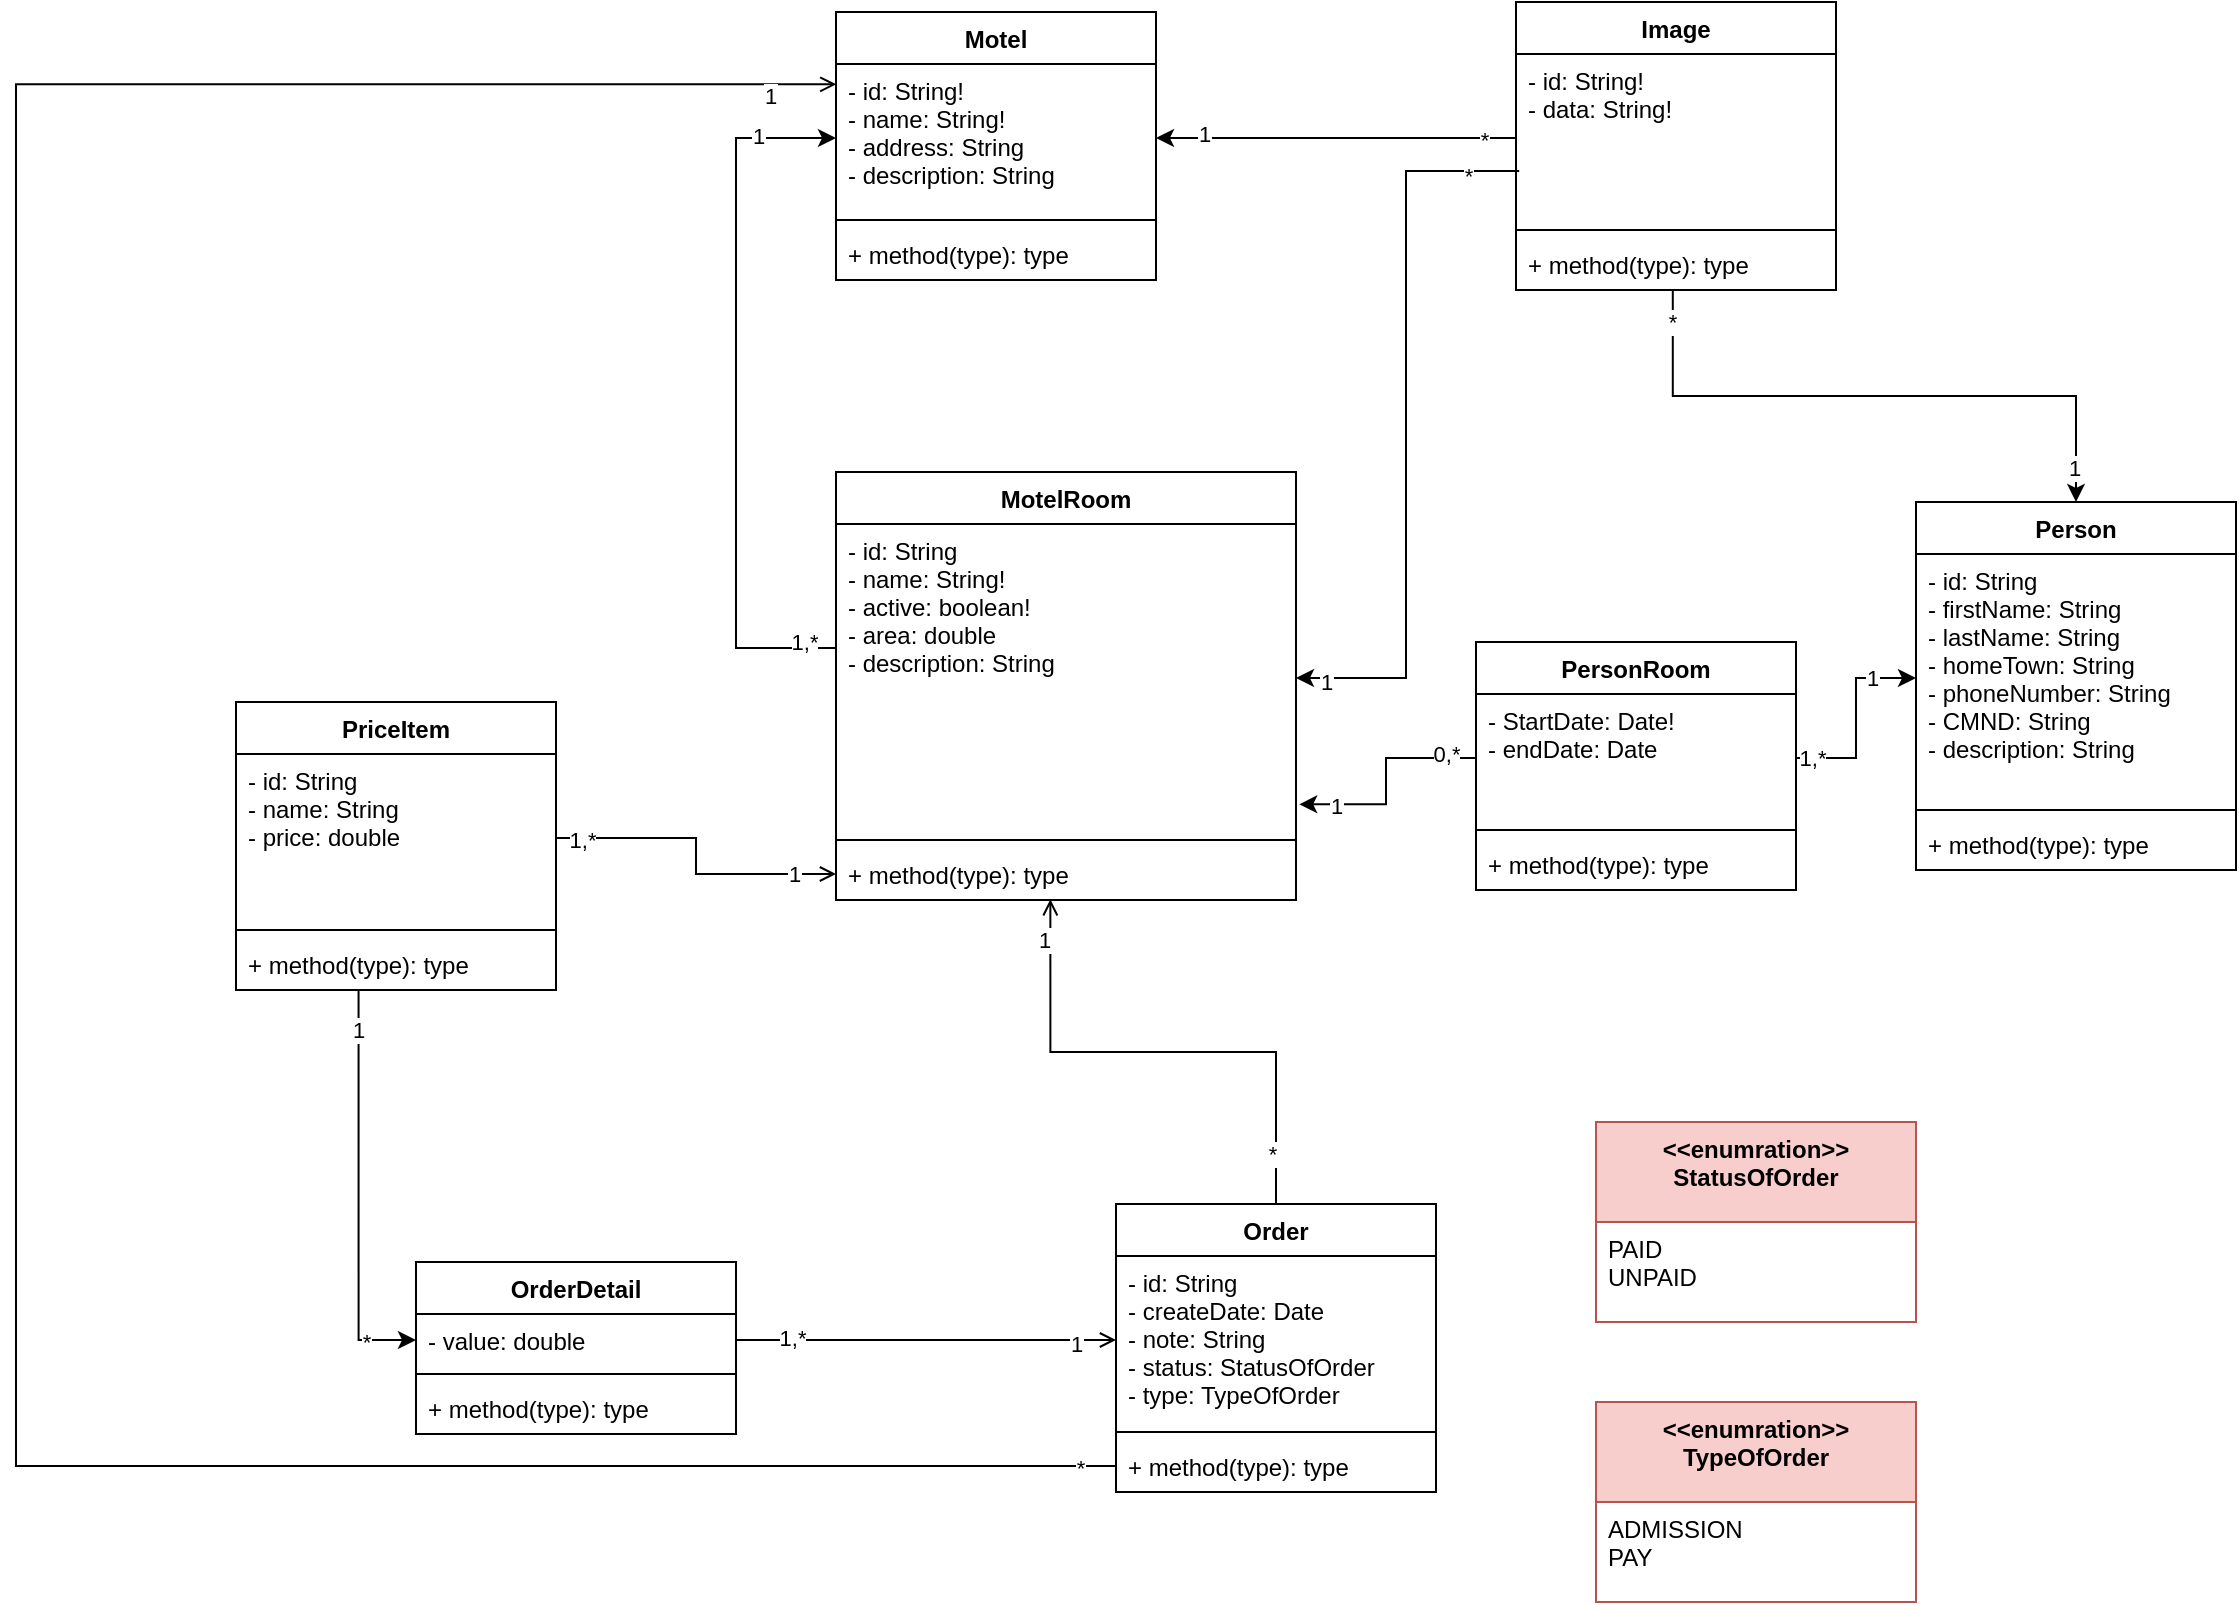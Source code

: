 <mxfile version="15.2.1" type="github">
  <diagram id="EQBp6d7HII66UAh5lN5E" name="Page-1">
    <mxGraphModel dx="1323" dy="298" grid="1" gridSize="10" guides="1" tooltips="1" connect="1" arrows="1" fold="1" page="1" pageScale="1" pageWidth="827" pageHeight="1169" math="0" shadow="0">
      <root>
        <mxCell id="0" />
        <mxCell id="1" parent="0" />
        <mxCell id="BVoDOSrA4ISElf-6tjmI-1" value="Motel" style="swimlane;fontStyle=1;align=center;verticalAlign=top;childLayout=stackLayout;horizontal=1;startSize=26;horizontalStack=0;resizeParent=1;resizeParentMax=0;resizeLast=0;collapsible=1;marginBottom=0;" vertex="1" parent="1">
          <mxGeometry x="90" y="55" width="160" height="134" as="geometry" />
        </mxCell>
        <mxCell id="BVoDOSrA4ISElf-6tjmI-2" value="- id: String!&#xa;- name: String!&#xa;- address: String&#xa;- description: String" style="text;strokeColor=none;fillColor=none;align=left;verticalAlign=top;spacingLeft=4;spacingRight=4;overflow=hidden;rotatable=0;points=[[0,0.5],[1,0.5]];portConstraint=eastwest;" vertex="1" parent="BVoDOSrA4ISElf-6tjmI-1">
          <mxGeometry y="26" width="160" height="74" as="geometry" />
        </mxCell>
        <mxCell id="BVoDOSrA4ISElf-6tjmI-3" value="" style="line;strokeWidth=1;fillColor=none;align=left;verticalAlign=middle;spacingTop=-1;spacingLeft=3;spacingRight=3;rotatable=0;labelPosition=right;points=[];portConstraint=eastwest;" vertex="1" parent="BVoDOSrA4ISElf-6tjmI-1">
          <mxGeometry y="100" width="160" height="8" as="geometry" />
        </mxCell>
        <mxCell id="BVoDOSrA4ISElf-6tjmI-4" value="+ method(type): type" style="text;strokeColor=none;fillColor=none;align=left;verticalAlign=top;spacingLeft=4;spacingRight=4;overflow=hidden;rotatable=0;points=[[0,0.5],[1,0.5]];portConstraint=eastwest;" vertex="1" parent="BVoDOSrA4ISElf-6tjmI-1">
          <mxGeometry y="108" width="160" height="26" as="geometry" />
        </mxCell>
        <mxCell id="BVoDOSrA4ISElf-6tjmI-5" value="Image" style="swimlane;fontStyle=1;align=center;verticalAlign=top;childLayout=stackLayout;horizontal=1;startSize=26;horizontalStack=0;resizeParent=1;resizeParentMax=0;resizeLast=0;collapsible=1;marginBottom=0;" vertex="1" parent="1">
          <mxGeometry x="430" y="50" width="160" height="144" as="geometry" />
        </mxCell>
        <mxCell id="BVoDOSrA4ISElf-6tjmI-6" value="- id: String!&#xa;- data: String!" style="text;strokeColor=none;fillColor=none;align=left;verticalAlign=top;spacingLeft=4;spacingRight=4;overflow=hidden;rotatable=0;points=[[0,0.5],[1,0.5]];portConstraint=eastwest;" vertex="1" parent="BVoDOSrA4ISElf-6tjmI-5">
          <mxGeometry y="26" width="160" height="84" as="geometry" />
        </mxCell>
        <mxCell id="BVoDOSrA4ISElf-6tjmI-7" value="" style="line;strokeWidth=1;fillColor=none;align=left;verticalAlign=middle;spacingTop=-1;spacingLeft=3;spacingRight=3;rotatable=0;labelPosition=right;points=[];portConstraint=eastwest;" vertex="1" parent="BVoDOSrA4ISElf-6tjmI-5">
          <mxGeometry y="110" width="160" height="8" as="geometry" />
        </mxCell>
        <mxCell id="BVoDOSrA4ISElf-6tjmI-8" value="+ method(type): type" style="text;strokeColor=none;fillColor=none;align=left;verticalAlign=top;spacingLeft=4;spacingRight=4;overflow=hidden;rotatable=0;points=[[0,0.5],[1,0.5]];portConstraint=eastwest;" vertex="1" parent="BVoDOSrA4ISElf-6tjmI-5">
          <mxGeometry y="118" width="160" height="26" as="geometry" />
        </mxCell>
        <mxCell id="BVoDOSrA4ISElf-6tjmI-9" style="edgeStyle=orthogonalEdgeStyle;rounded=0;orthogonalLoop=1;jettySize=auto;html=1;exitX=1;exitY=0.5;exitDx=0;exitDy=0;entryX=0;entryY=0.5;entryDx=0;entryDy=0;endArrow=none;endFill=0;startArrow=classic;startFill=1;" edge="1" parent="1" source="BVoDOSrA4ISElf-6tjmI-2" target="BVoDOSrA4ISElf-6tjmI-6">
          <mxGeometry relative="1" as="geometry" />
        </mxCell>
        <mxCell id="BVoDOSrA4ISElf-6tjmI-10" value="1" style="edgeLabel;html=1;align=center;verticalAlign=middle;resizable=0;points=[];" vertex="1" connectable="0" parent="BVoDOSrA4ISElf-6tjmI-9">
          <mxGeometry x="-0.732" y="2" relative="1" as="geometry">
            <mxPoint as="offset" />
          </mxGeometry>
        </mxCell>
        <mxCell id="BVoDOSrA4ISElf-6tjmI-11" value="*" style="edgeLabel;html=1;align=center;verticalAlign=middle;resizable=0;points=[];" vertex="1" connectable="0" parent="BVoDOSrA4ISElf-6tjmI-9">
          <mxGeometry x="0.815" y="-1" relative="1" as="geometry">
            <mxPoint as="offset" />
          </mxGeometry>
        </mxCell>
        <mxCell id="BVoDOSrA4ISElf-6tjmI-38" style="edgeStyle=orthogonalEdgeStyle;rounded=0;orthogonalLoop=1;jettySize=auto;html=1;exitX=1.007;exitY=0.91;exitDx=0;exitDy=0;entryX=0;entryY=0.5;entryDx=0;entryDy=0;startArrow=classic;startFill=1;endArrow=none;endFill=0;exitPerimeter=0;" edge="1" parent="1" source="BVoDOSrA4ISElf-6tjmI-13" target="BVoDOSrA4ISElf-6tjmI-34">
          <mxGeometry relative="1" as="geometry" />
        </mxCell>
        <mxCell id="BVoDOSrA4ISElf-6tjmI-41" value="1" style="edgeLabel;html=1;align=center;verticalAlign=middle;resizable=0;points=[];" vertex="1" connectable="0" parent="BVoDOSrA4ISElf-6tjmI-38">
          <mxGeometry x="-0.678" y="-1" relative="1" as="geometry">
            <mxPoint as="offset" />
          </mxGeometry>
        </mxCell>
        <mxCell id="BVoDOSrA4ISElf-6tjmI-42" value="0,*" style="edgeLabel;html=1;align=center;verticalAlign=middle;resizable=0;points=[];" vertex="1" connectable="0" parent="BVoDOSrA4ISElf-6tjmI-38">
          <mxGeometry x="0.731" y="2" relative="1" as="geometry">
            <mxPoint as="offset" />
          </mxGeometry>
        </mxCell>
        <mxCell id="BVoDOSrA4ISElf-6tjmI-12" value="MotelRoom" style="swimlane;fontStyle=1;align=center;verticalAlign=top;childLayout=stackLayout;horizontal=1;startSize=26;horizontalStack=0;resizeParent=1;resizeParentMax=0;resizeLast=0;collapsible=1;marginBottom=0;" vertex="1" parent="1">
          <mxGeometry x="90" y="285" width="230" height="214" as="geometry" />
        </mxCell>
        <mxCell id="BVoDOSrA4ISElf-6tjmI-13" value="- id: String&#xa;- name: String!&#xa;- active: boolean!&#xa;- area: double&#xa;- description: String" style="text;strokeColor=none;fillColor=none;align=left;verticalAlign=top;spacingLeft=4;spacingRight=4;overflow=hidden;rotatable=0;points=[[0,0.5],[1,0.5]];portConstraint=eastwest;" vertex="1" parent="BVoDOSrA4ISElf-6tjmI-12">
          <mxGeometry y="26" width="230" height="154" as="geometry" />
        </mxCell>
        <mxCell id="BVoDOSrA4ISElf-6tjmI-14" value="" style="line;strokeWidth=1;fillColor=none;align=left;verticalAlign=middle;spacingTop=-1;spacingLeft=3;spacingRight=3;rotatable=0;labelPosition=right;points=[];portConstraint=eastwest;" vertex="1" parent="BVoDOSrA4ISElf-6tjmI-12">
          <mxGeometry y="180" width="230" height="8" as="geometry" />
        </mxCell>
        <mxCell id="BVoDOSrA4ISElf-6tjmI-15" value="+ method(type): type" style="text;strokeColor=none;fillColor=none;align=left;verticalAlign=top;spacingLeft=4;spacingRight=4;overflow=hidden;rotatable=0;points=[[0,0.5],[1,0.5]];portConstraint=eastwest;" vertex="1" parent="BVoDOSrA4ISElf-6tjmI-12">
          <mxGeometry y="188" width="230" height="26" as="geometry" />
        </mxCell>
        <mxCell id="BVoDOSrA4ISElf-6tjmI-16" style="edgeStyle=orthogonalEdgeStyle;rounded=0;orthogonalLoop=1;jettySize=auto;html=1;exitX=1;exitY=0.5;exitDx=0;exitDy=0;entryX=0.01;entryY=0.696;entryDx=0;entryDy=0;startArrow=classic;startFill=1;endArrow=none;endFill=0;entryPerimeter=0;" edge="1" parent="1" source="BVoDOSrA4ISElf-6tjmI-13" target="BVoDOSrA4ISElf-6tjmI-6">
          <mxGeometry relative="1" as="geometry" />
        </mxCell>
        <mxCell id="BVoDOSrA4ISElf-6tjmI-17" value="1" style="edgeLabel;html=1;align=center;verticalAlign=middle;resizable=0;points=[];" vertex="1" connectable="0" parent="BVoDOSrA4ISElf-6tjmI-16">
          <mxGeometry x="-0.919" y="-2" relative="1" as="geometry">
            <mxPoint as="offset" />
          </mxGeometry>
        </mxCell>
        <mxCell id="BVoDOSrA4ISElf-6tjmI-18" value="*" style="edgeLabel;html=1;align=center;verticalAlign=middle;resizable=0;points=[];" vertex="1" connectable="0" parent="BVoDOSrA4ISElf-6tjmI-16">
          <mxGeometry x="0.856" y="-2" relative="1" as="geometry">
            <mxPoint as="offset" />
          </mxGeometry>
        </mxCell>
        <mxCell id="BVoDOSrA4ISElf-6tjmI-19" style="edgeStyle=orthogonalEdgeStyle;rounded=0;orthogonalLoop=1;jettySize=auto;html=1;exitX=0;exitY=0.5;exitDx=0;exitDy=0;entryX=0;entryY=0.5;entryDx=0;entryDy=0;startArrow=classic;startFill=1;endArrow=none;endFill=0;" edge="1" parent="1" source="BVoDOSrA4ISElf-6tjmI-2" target="BVoDOSrA4ISElf-6tjmI-13">
          <mxGeometry relative="1" as="geometry">
            <Array as="points">
              <mxPoint x="40" y="118" />
              <mxPoint x="40" y="373" />
            </Array>
          </mxGeometry>
        </mxCell>
        <mxCell id="BVoDOSrA4ISElf-6tjmI-20" value="1" style="edgeLabel;html=1;align=center;verticalAlign=middle;resizable=0;points=[];" vertex="1" connectable="0" parent="BVoDOSrA4ISElf-6tjmI-19">
          <mxGeometry x="-0.787" y="-1" relative="1" as="geometry">
            <mxPoint as="offset" />
          </mxGeometry>
        </mxCell>
        <mxCell id="BVoDOSrA4ISElf-6tjmI-21" value="1,*" style="edgeLabel;html=1;align=center;verticalAlign=middle;resizable=0;points=[];" vertex="1" connectable="0" parent="BVoDOSrA4ISElf-6tjmI-19">
          <mxGeometry x="0.831" y="3" relative="1" as="geometry">
            <mxPoint as="offset" />
          </mxGeometry>
        </mxCell>
        <mxCell id="BVoDOSrA4ISElf-6tjmI-26" style="edgeStyle=orthogonalEdgeStyle;rounded=0;orthogonalLoop=1;jettySize=auto;html=1;exitX=0.5;exitY=0;exitDx=0;exitDy=0;entryX=0.49;entryY=0.987;entryDx=0;entryDy=0;startArrow=classic;startFill=1;endArrow=none;endFill=0;entryPerimeter=0;" edge="1" parent="1" source="BVoDOSrA4ISElf-6tjmI-22" target="BVoDOSrA4ISElf-6tjmI-8">
          <mxGeometry relative="1" as="geometry" />
        </mxCell>
        <mxCell id="BVoDOSrA4ISElf-6tjmI-46" value="1" style="edgeLabel;html=1;align=center;verticalAlign=middle;resizable=0;points=[];" vertex="1" connectable="0" parent="BVoDOSrA4ISElf-6tjmI-26">
          <mxGeometry x="-0.89" y="1" relative="1" as="geometry">
            <mxPoint as="offset" />
          </mxGeometry>
        </mxCell>
        <mxCell id="BVoDOSrA4ISElf-6tjmI-47" value="*" style="edgeLabel;html=1;align=center;verticalAlign=middle;resizable=0;points=[];" vertex="1" connectable="0" parent="BVoDOSrA4ISElf-6tjmI-26">
          <mxGeometry x="0.894" y="1" relative="1" as="geometry">
            <mxPoint as="offset" />
          </mxGeometry>
        </mxCell>
        <mxCell id="BVoDOSrA4ISElf-6tjmI-22" value="Person" style="swimlane;fontStyle=1;align=center;verticalAlign=top;childLayout=stackLayout;horizontal=1;startSize=26;horizontalStack=0;resizeParent=1;resizeParentMax=0;resizeLast=0;collapsible=1;marginBottom=0;" vertex="1" parent="1">
          <mxGeometry x="630" y="300" width="160" height="184" as="geometry" />
        </mxCell>
        <mxCell id="BVoDOSrA4ISElf-6tjmI-23" value="- id: String&#xa;- firstName: String&#xa;- lastName: String&#xa;- homeTown: String&#xa;- phoneNumber: String&#xa;- CMND: String&#xa;- description: String" style="text;strokeColor=none;fillColor=none;align=left;verticalAlign=top;spacingLeft=4;spacingRight=4;overflow=hidden;rotatable=0;points=[[0,0.5],[1,0.5]];portConstraint=eastwest;" vertex="1" parent="BVoDOSrA4ISElf-6tjmI-22">
          <mxGeometry y="26" width="160" height="124" as="geometry" />
        </mxCell>
        <mxCell id="BVoDOSrA4ISElf-6tjmI-24" value="" style="line;strokeWidth=1;fillColor=none;align=left;verticalAlign=middle;spacingTop=-1;spacingLeft=3;spacingRight=3;rotatable=0;labelPosition=right;points=[];portConstraint=eastwest;" vertex="1" parent="BVoDOSrA4ISElf-6tjmI-22">
          <mxGeometry y="150" width="160" height="8" as="geometry" />
        </mxCell>
        <mxCell id="BVoDOSrA4ISElf-6tjmI-25" value="+ method(type): type" style="text;strokeColor=none;fillColor=none;align=left;verticalAlign=top;spacingLeft=4;spacingRight=4;overflow=hidden;rotatable=0;points=[[0,0.5],[1,0.5]];portConstraint=eastwest;" vertex="1" parent="BVoDOSrA4ISElf-6tjmI-22">
          <mxGeometry y="158" width="160" height="26" as="geometry" />
        </mxCell>
        <mxCell id="BVoDOSrA4ISElf-6tjmI-33" value="PersonRoom" style="swimlane;fontStyle=1;align=center;verticalAlign=top;childLayout=stackLayout;horizontal=1;startSize=26;horizontalStack=0;resizeParent=1;resizeParentMax=0;resizeLast=0;collapsible=1;marginBottom=0;" vertex="1" parent="1">
          <mxGeometry x="410" y="370" width="160" height="124" as="geometry" />
        </mxCell>
        <mxCell id="BVoDOSrA4ISElf-6tjmI-34" value="- StartDate: Date!&#xa;- endDate: Date" style="text;strokeColor=none;fillColor=none;align=left;verticalAlign=top;spacingLeft=4;spacingRight=4;overflow=hidden;rotatable=0;points=[[0,0.5],[1,0.5]];portConstraint=eastwest;" vertex="1" parent="BVoDOSrA4ISElf-6tjmI-33">
          <mxGeometry y="26" width="160" height="64" as="geometry" />
        </mxCell>
        <mxCell id="BVoDOSrA4ISElf-6tjmI-35" value="" style="line;strokeWidth=1;fillColor=none;align=left;verticalAlign=middle;spacingTop=-1;spacingLeft=3;spacingRight=3;rotatable=0;labelPosition=right;points=[];portConstraint=eastwest;" vertex="1" parent="BVoDOSrA4ISElf-6tjmI-33">
          <mxGeometry y="90" width="160" height="8" as="geometry" />
        </mxCell>
        <mxCell id="BVoDOSrA4ISElf-6tjmI-36" value="+ method(type): type" style="text;strokeColor=none;fillColor=none;align=left;verticalAlign=top;spacingLeft=4;spacingRight=4;overflow=hidden;rotatable=0;points=[[0,0.5],[1,0.5]];portConstraint=eastwest;" vertex="1" parent="BVoDOSrA4ISElf-6tjmI-33">
          <mxGeometry y="98" width="160" height="26" as="geometry" />
        </mxCell>
        <mxCell id="BVoDOSrA4ISElf-6tjmI-40" style="edgeStyle=orthogonalEdgeStyle;rounded=0;orthogonalLoop=1;jettySize=auto;html=1;exitX=0;exitY=0.5;exitDx=0;exitDy=0;entryX=1;entryY=0.5;entryDx=0;entryDy=0;startArrow=classic;startFill=1;endArrow=none;endFill=0;" edge="1" parent="1" source="BVoDOSrA4ISElf-6tjmI-23" target="BVoDOSrA4ISElf-6tjmI-34">
          <mxGeometry relative="1" as="geometry" />
        </mxCell>
        <mxCell id="BVoDOSrA4ISElf-6tjmI-43" value="1" style="edgeLabel;html=1;align=center;verticalAlign=middle;resizable=0;points=[];" vertex="1" connectable="0" parent="BVoDOSrA4ISElf-6tjmI-40">
          <mxGeometry x="-0.563" relative="1" as="geometry">
            <mxPoint as="offset" />
          </mxGeometry>
        </mxCell>
        <mxCell id="BVoDOSrA4ISElf-6tjmI-45" value="1,*" style="edgeLabel;html=1;align=center;verticalAlign=middle;resizable=0;points=[];" vertex="1" connectable="0" parent="BVoDOSrA4ISElf-6tjmI-40">
          <mxGeometry x="0.843" relative="1" as="geometry">
            <mxPoint as="offset" />
          </mxGeometry>
        </mxCell>
        <mxCell id="BVoDOSrA4ISElf-6tjmI-80" style="edgeStyle=orthogonalEdgeStyle;rounded=0;orthogonalLoop=1;jettySize=auto;html=1;exitX=0.5;exitY=0;exitDx=0;exitDy=0;entryX=0.466;entryY=0.987;entryDx=0;entryDy=0;entryPerimeter=0;startArrow=none;startFill=0;endArrow=open;endFill=0;" edge="1" parent="1" source="BVoDOSrA4ISElf-6tjmI-48" target="BVoDOSrA4ISElf-6tjmI-15">
          <mxGeometry relative="1" as="geometry" />
        </mxCell>
        <mxCell id="BVoDOSrA4ISElf-6tjmI-87" value="1" style="edgeLabel;html=1;align=center;verticalAlign=middle;resizable=0;points=[];" vertex="1" connectable="0" parent="BVoDOSrA4ISElf-6tjmI-80">
          <mxGeometry x="0.849" y="3" relative="1" as="geometry">
            <mxPoint as="offset" />
          </mxGeometry>
        </mxCell>
        <mxCell id="BVoDOSrA4ISElf-6tjmI-88" value="*" style="edgeLabel;html=1;align=center;verticalAlign=middle;resizable=0;points=[];" vertex="1" connectable="0" parent="BVoDOSrA4ISElf-6tjmI-80">
          <mxGeometry x="-0.813" y="2" relative="1" as="geometry">
            <mxPoint as="offset" />
          </mxGeometry>
        </mxCell>
        <mxCell id="BVoDOSrA4ISElf-6tjmI-48" value="Order" style="swimlane;fontStyle=1;align=center;verticalAlign=top;childLayout=stackLayout;horizontal=1;startSize=26;horizontalStack=0;resizeParent=1;resizeParentMax=0;resizeLast=0;collapsible=1;marginBottom=0;" vertex="1" parent="1">
          <mxGeometry x="230" y="651" width="160" height="144" as="geometry" />
        </mxCell>
        <mxCell id="BVoDOSrA4ISElf-6tjmI-49" value="- id: String&#xa;- createDate: Date&#xa;- note: String&#xa;- status: StatusOfOrder&#xa;- type: TypeOfOrder" style="text;strokeColor=none;fillColor=none;align=left;verticalAlign=top;spacingLeft=4;spacingRight=4;overflow=hidden;rotatable=0;points=[[0,0.5],[1,0.5]];portConstraint=eastwest;" vertex="1" parent="BVoDOSrA4ISElf-6tjmI-48">
          <mxGeometry y="26" width="160" height="84" as="geometry" />
        </mxCell>
        <mxCell id="BVoDOSrA4ISElf-6tjmI-50" value="" style="line;strokeWidth=1;fillColor=none;align=left;verticalAlign=middle;spacingTop=-1;spacingLeft=3;spacingRight=3;rotatable=0;labelPosition=right;points=[];portConstraint=eastwest;" vertex="1" parent="BVoDOSrA4ISElf-6tjmI-48">
          <mxGeometry y="110" width="160" height="8" as="geometry" />
        </mxCell>
        <mxCell id="BVoDOSrA4ISElf-6tjmI-51" value="+ method(type): type" style="text;strokeColor=none;fillColor=none;align=left;verticalAlign=top;spacingLeft=4;spacingRight=4;overflow=hidden;rotatable=0;points=[[0,0.5],[1,0.5]];portConstraint=eastwest;" vertex="1" parent="BVoDOSrA4ISElf-6tjmI-48">
          <mxGeometry y="118" width="160" height="26" as="geometry" />
        </mxCell>
        <mxCell id="BVoDOSrA4ISElf-6tjmI-56" value="PriceItem" style="swimlane;fontStyle=1;align=center;verticalAlign=top;childLayout=stackLayout;horizontal=1;startSize=26;horizontalStack=0;resizeParent=1;resizeParentMax=0;resizeLast=0;collapsible=1;marginBottom=0;" vertex="1" parent="1">
          <mxGeometry x="-210" y="400" width="160" height="144" as="geometry" />
        </mxCell>
        <mxCell id="BVoDOSrA4ISElf-6tjmI-57" value="- id: String&#xa;- name: String&#xa;- price: double" style="text;strokeColor=none;fillColor=none;align=left;verticalAlign=top;spacingLeft=4;spacingRight=4;overflow=hidden;rotatable=0;points=[[0,0.5],[1,0.5]];portConstraint=eastwest;" vertex="1" parent="BVoDOSrA4ISElf-6tjmI-56">
          <mxGeometry y="26" width="160" height="84" as="geometry" />
        </mxCell>
        <mxCell id="BVoDOSrA4ISElf-6tjmI-58" value="" style="line;strokeWidth=1;fillColor=none;align=left;verticalAlign=middle;spacingTop=-1;spacingLeft=3;spacingRight=3;rotatable=0;labelPosition=right;points=[];portConstraint=eastwest;" vertex="1" parent="BVoDOSrA4ISElf-6tjmI-56">
          <mxGeometry y="110" width="160" height="8" as="geometry" />
        </mxCell>
        <mxCell id="BVoDOSrA4ISElf-6tjmI-59" value="+ method(type): type" style="text;strokeColor=none;fillColor=none;align=left;verticalAlign=top;spacingLeft=4;spacingRight=4;overflow=hidden;rotatable=0;points=[[0,0.5],[1,0.5]];portConstraint=eastwest;" vertex="1" parent="BVoDOSrA4ISElf-6tjmI-56">
          <mxGeometry y="118" width="160" height="26" as="geometry" />
        </mxCell>
        <mxCell id="BVoDOSrA4ISElf-6tjmI-63" value="OrderDetail" style="swimlane;fontStyle=1;align=center;verticalAlign=top;childLayout=stackLayout;horizontal=1;startSize=26;horizontalStack=0;resizeParent=1;resizeParentMax=0;resizeLast=0;collapsible=1;marginBottom=0;" vertex="1" parent="1">
          <mxGeometry x="-120" y="680" width="160" height="86" as="geometry" />
        </mxCell>
        <mxCell id="BVoDOSrA4ISElf-6tjmI-64" value="- value: double" style="text;strokeColor=none;fillColor=none;align=left;verticalAlign=top;spacingLeft=4;spacingRight=4;overflow=hidden;rotatable=0;points=[[0,0.5],[1,0.5]];portConstraint=eastwest;" vertex="1" parent="BVoDOSrA4ISElf-6tjmI-63">
          <mxGeometry y="26" width="160" height="26" as="geometry" />
        </mxCell>
        <mxCell id="BVoDOSrA4ISElf-6tjmI-65" value="" style="line;strokeWidth=1;fillColor=none;align=left;verticalAlign=middle;spacingTop=-1;spacingLeft=3;spacingRight=3;rotatable=0;labelPosition=right;points=[];portConstraint=eastwest;" vertex="1" parent="BVoDOSrA4ISElf-6tjmI-63">
          <mxGeometry y="52" width="160" height="8" as="geometry" />
        </mxCell>
        <mxCell id="BVoDOSrA4ISElf-6tjmI-66" value="+ method(type): type" style="text;strokeColor=none;fillColor=none;align=left;verticalAlign=top;spacingLeft=4;spacingRight=4;overflow=hidden;rotatable=0;points=[[0,0.5],[1,0.5]];portConstraint=eastwest;" vertex="1" parent="BVoDOSrA4ISElf-6tjmI-63">
          <mxGeometry y="60" width="160" height="26" as="geometry" />
        </mxCell>
        <mxCell id="BVoDOSrA4ISElf-6tjmI-67" style="edgeStyle=orthogonalEdgeStyle;rounded=0;orthogonalLoop=1;jettySize=auto;html=1;exitX=0;exitY=0.5;exitDx=0;exitDy=0;entryX=0.383;entryY=1.019;entryDx=0;entryDy=0;entryPerimeter=0;startArrow=classic;startFill=1;endArrow=none;endFill=0;" edge="1" parent="1" source="BVoDOSrA4ISElf-6tjmI-64" target="BVoDOSrA4ISElf-6tjmI-59">
          <mxGeometry relative="1" as="geometry" />
        </mxCell>
        <mxCell id="BVoDOSrA4ISElf-6tjmI-72" value="1" style="edgeLabel;html=1;align=center;verticalAlign=middle;resizable=0;points=[];" vertex="1" connectable="0" parent="BVoDOSrA4ISElf-6tjmI-67">
          <mxGeometry x="0.804" y="1" relative="1" as="geometry">
            <mxPoint as="offset" />
          </mxGeometry>
        </mxCell>
        <mxCell id="BVoDOSrA4ISElf-6tjmI-74" value="*" style="edgeLabel;html=1;align=center;verticalAlign=middle;resizable=0;points=[];" vertex="1" connectable="0" parent="BVoDOSrA4ISElf-6tjmI-67">
          <mxGeometry x="-0.754" y="1" relative="1" as="geometry">
            <mxPoint as="offset" />
          </mxGeometry>
        </mxCell>
        <mxCell id="BVoDOSrA4ISElf-6tjmI-75" style="edgeStyle=orthogonalEdgeStyle;rounded=0;orthogonalLoop=1;jettySize=auto;html=1;exitX=1;exitY=0.5;exitDx=0;exitDy=0;entryX=0;entryY=0.5;entryDx=0;entryDy=0;startArrow=none;startFill=0;endArrow=open;endFill=0;" edge="1" parent="1" source="BVoDOSrA4ISElf-6tjmI-64" target="BVoDOSrA4ISElf-6tjmI-49">
          <mxGeometry relative="1" as="geometry" />
        </mxCell>
        <mxCell id="BVoDOSrA4ISElf-6tjmI-76" value="1" style="edgeLabel;html=1;align=center;verticalAlign=middle;resizable=0;points=[];" vertex="1" connectable="0" parent="BVoDOSrA4ISElf-6tjmI-75">
          <mxGeometry x="0.788" y="-2" relative="1" as="geometry">
            <mxPoint as="offset" />
          </mxGeometry>
        </mxCell>
        <mxCell id="BVoDOSrA4ISElf-6tjmI-79" value="1,*" style="edgeLabel;html=1;align=center;verticalAlign=middle;resizable=0;points=[];" vertex="1" connectable="0" parent="BVoDOSrA4ISElf-6tjmI-75">
          <mxGeometry x="-0.708" y="1" relative="1" as="geometry">
            <mxPoint as="offset" />
          </mxGeometry>
        </mxCell>
        <mxCell id="BVoDOSrA4ISElf-6tjmI-89" style="edgeStyle=orthogonalEdgeStyle;rounded=0;orthogonalLoop=1;jettySize=auto;html=1;exitX=1;exitY=0.5;exitDx=0;exitDy=0;entryX=0;entryY=0.5;entryDx=0;entryDy=0;startArrow=none;startFill=0;endArrow=open;endFill=0;" edge="1" parent="1" source="BVoDOSrA4ISElf-6tjmI-57" target="BVoDOSrA4ISElf-6tjmI-15">
          <mxGeometry relative="1" as="geometry" />
        </mxCell>
        <mxCell id="BVoDOSrA4ISElf-6tjmI-90" value="1" style="edgeLabel;html=1;align=center;verticalAlign=middle;resizable=0;points=[];" vertex="1" connectable="0" parent="BVoDOSrA4ISElf-6tjmI-89">
          <mxGeometry x="0.732" relative="1" as="geometry">
            <mxPoint as="offset" />
          </mxGeometry>
        </mxCell>
        <mxCell id="BVoDOSrA4ISElf-6tjmI-91" value="1,*" style="edgeLabel;html=1;align=center;verticalAlign=middle;resizable=0;points=[];" vertex="1" connectable="0" parent="BVoDOSrA4ISElf-6tjmI-89">
          <mxGeometry x="-0.835" y="-1" relative="1" as="geometry">
            <mxPoint as="offset" />
          </mxGeometry>
        </mxCell>
        <mxCell id="BVoDOSrA4ISElf-6tjmI-92" value="&lt;&lt;enumration&gt;&gt;&#xa;StatusOfOrder" style="swimlane;fontStyle=1;align=center;verticalAlign=top;childLayout=stackLayout;horizontal=1;startSize=50;horizontalStack=0;resizeParent=1;resizeParentMax=0;resizeLast=0;collapsible=1;marginBottom=0;fillColor=#f8cecc;strokeColor=#b85450;" vertex="1" parent="1">
          <mxGeometry x="470" y="610" width="160" height="100" as="geometry" />
        </mxCell>
        <mxCell id="BVoDOSrA4ISElf-6tjmI-93" value="PAID&#xa;UNPAID" style="text;strokeColor=none;fillColor=none;align=left;verticalAlign=top;spacingLeft=4;spacingRight=4;overflow=hidden;rotatable=0;points=[[0,0.5],[1,0.5]];portConstraint=eastwest;" vertex="1" parent="BVoDOSrA4ISElf-6tjmI-92">
          <mxGeometry y="50" width="160" height="50" as="geometry" />
        </mxCell>
        <mxCell id="BVoDOSrA4ISElf-6tjmI-96" style="edgeStyle=orthogonalEdgeStyle;rounded=0;orthogonalLoop=1;jettySize=auto;html=1;exitX=0;exitY=0.5;exitDx=0;exitDy=0;entryX=0.001;entryY=0.137;entryDx=0;entryDy=0;entryPerimeter=0;startArrow=none;startFill=0;endArrow=open;endFill=0;" edge="1" parent="1" source="BVoDOSrA4ISElf-6tjmI-51" target="BVoDOSrA4ISElf-6tjmI-2">
          <mxGeometry relative="1" as="geometry">
            <Array as="points">
              <mxPoint x="-320" y="782" />
              <mxPoint x="-320" y="91" />
            </Array>
          </mxGeometry>
        </mxCell>
        <mxCell id="BVoDOSrA4ISElf-6tjmI-97" value="1" style="edgeLabel;html=1;align=center;verticalAlign=middle;resizable=0;points=[];" vertex="1" connectable="0" parent="BVoDOSrA4ISElf-6tjmI-96">
          <mxGeometry x="0.96" y="-6" relative="1" as="geometry">
            <mxPoint as="offset" />
          </mxGeometry>
        </mxCell>
        <mxCell id="BVoDOSrA4ISElf-6tjmI-98" value="*" style="edgeLabel;html=1;align=center;verticalAlign=middle;resizable=0;points=[];" vertex="1" connectable="0" parent="BVoDOSrA4ISElf-6tjmI-96">
          <mxGeometry x="-0.978" y="1" relative="1" as="geometry">
            <mxPoint as="offset" />
          </mxGeometry>
        </mxCell>
        <mxCell id="BVoDOSrA4ISElf-6tjmI-99" value="&lt;&lt;enumration&gt;&gt;&#xa;TypeOfOrder" style="swimlane;fontStyle=1;align=center;verticalAlign=top;childLayout=stackLayout;horizontal=1;startSize=50;horizontalStack=0;resizeParent=1;resizeParentMax=0;resizeLast=0;collapsible=1;marginBottom=0;fillColor=#f8cecc;strokeColor=#b85450;" vertex="1" parent="1">
          <mxGeometry x="470" y="750" width="160" height="100" as="geometry" />
        </mxCell>
        <mxCell id="BVoDOSrA4ISElf-6tjmI-100" value="ADMISSION&#xa;PAY" style="text;strokeColor=none;fillColor=none;align=left;verticalAlign=top;spacingLeft=4;spacingRight=4;overflow=hidden;rotatable=0;points=[[0,0.5],[1,0.5]];portConstraint=eastwest;" vertex="1" parent="BVoDOSrA4ISElf-6tjmI-99">
          <mxGeometry y="50" width="160" height="50" as="geometry" />
        </mxCell>
      </root>
    </mxGraphModel>
  </diagram>
</mxfile>

